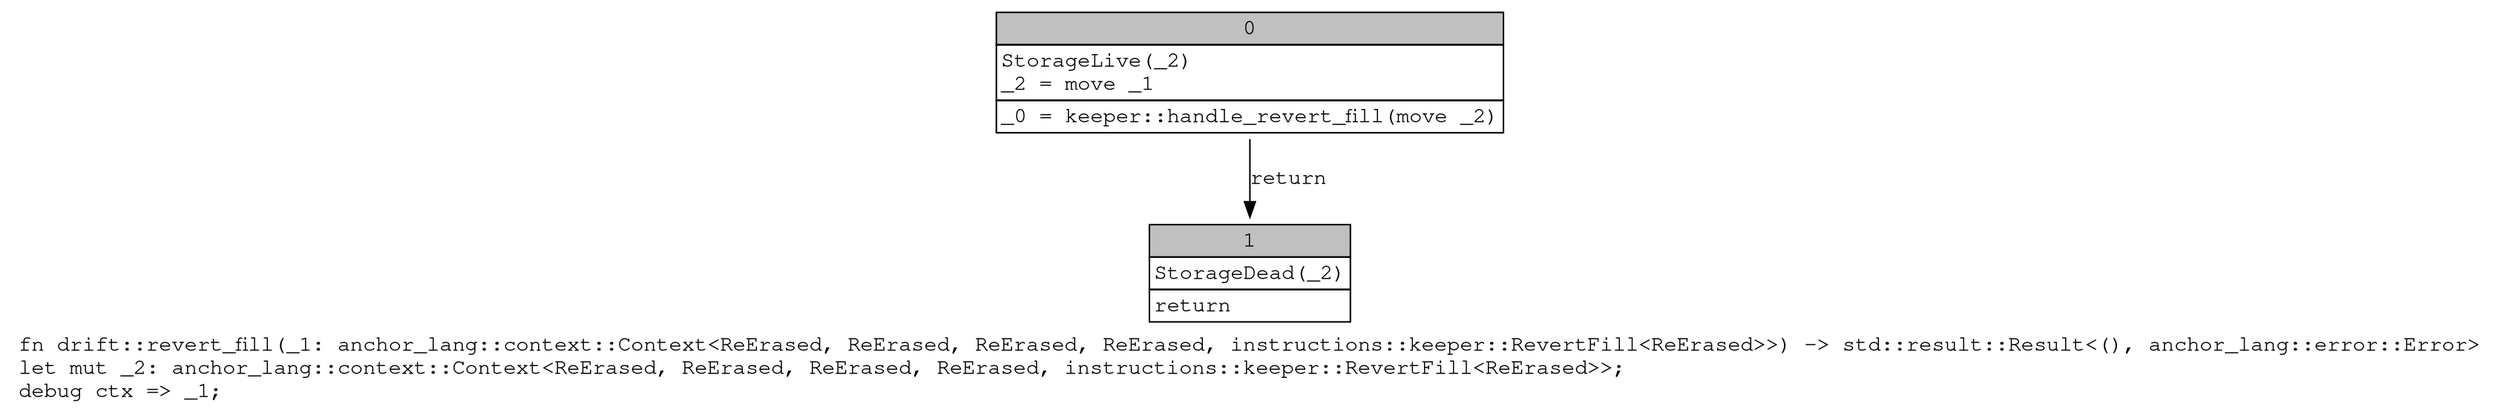 digraph Mir_0_19894 {
    graph [fontname="Courier, monospace"];
    node [fontname="Courier, monospace"];
    edge [fontname="Courier, monospace"];
    label=<fn drift::revert_fill(_1: anchor_lang::context::Context&lt;ReErased, ReErased, ReErased, ReErased, instructions::keeper::RevertFill&lt;ReErased&gt;&gt;) -&gt; std::result::Result&lt;(), anchor_lang::error::Error&gt;<br align="left"/>let mut _2: anchor_lang::context::Context&lt;ReErased, ReErased, ReErased, ReErased, instructions::keeper::RevertFill&lt;ReErased&gt;&gt;;<br align="left"/>debug ctx =&gt; _1;<br align="left"/>>;
    bb0__0_19894 [shape="none", label=<<table border="0" cellborder="1" cellspacing="0"><tr><td bgcolor="gray" align="center" colspan="1">0</td></tr><tr><td align="left" balign="left">StorageLive(_2)<br/>_2 = move _1<br/></td></tr><tr><td align="left">_0 = keeper::handle_revert_fill(move _2)</td></tr></table>>];
    bb1__0_19894 [shape="none", label=<<table border="0" cellborder="1" cellspacing="0"><tr><td bgcolor="gray" align="center" colspan="1">1</td></tr><tr><td align="left" balign="left">StorageDead(_2)<br/></td></tr><tr><td align="left">return</td></tr></table>>];
    bb0__0_19894 -> bb1__0_19894 [label="return"];
}
